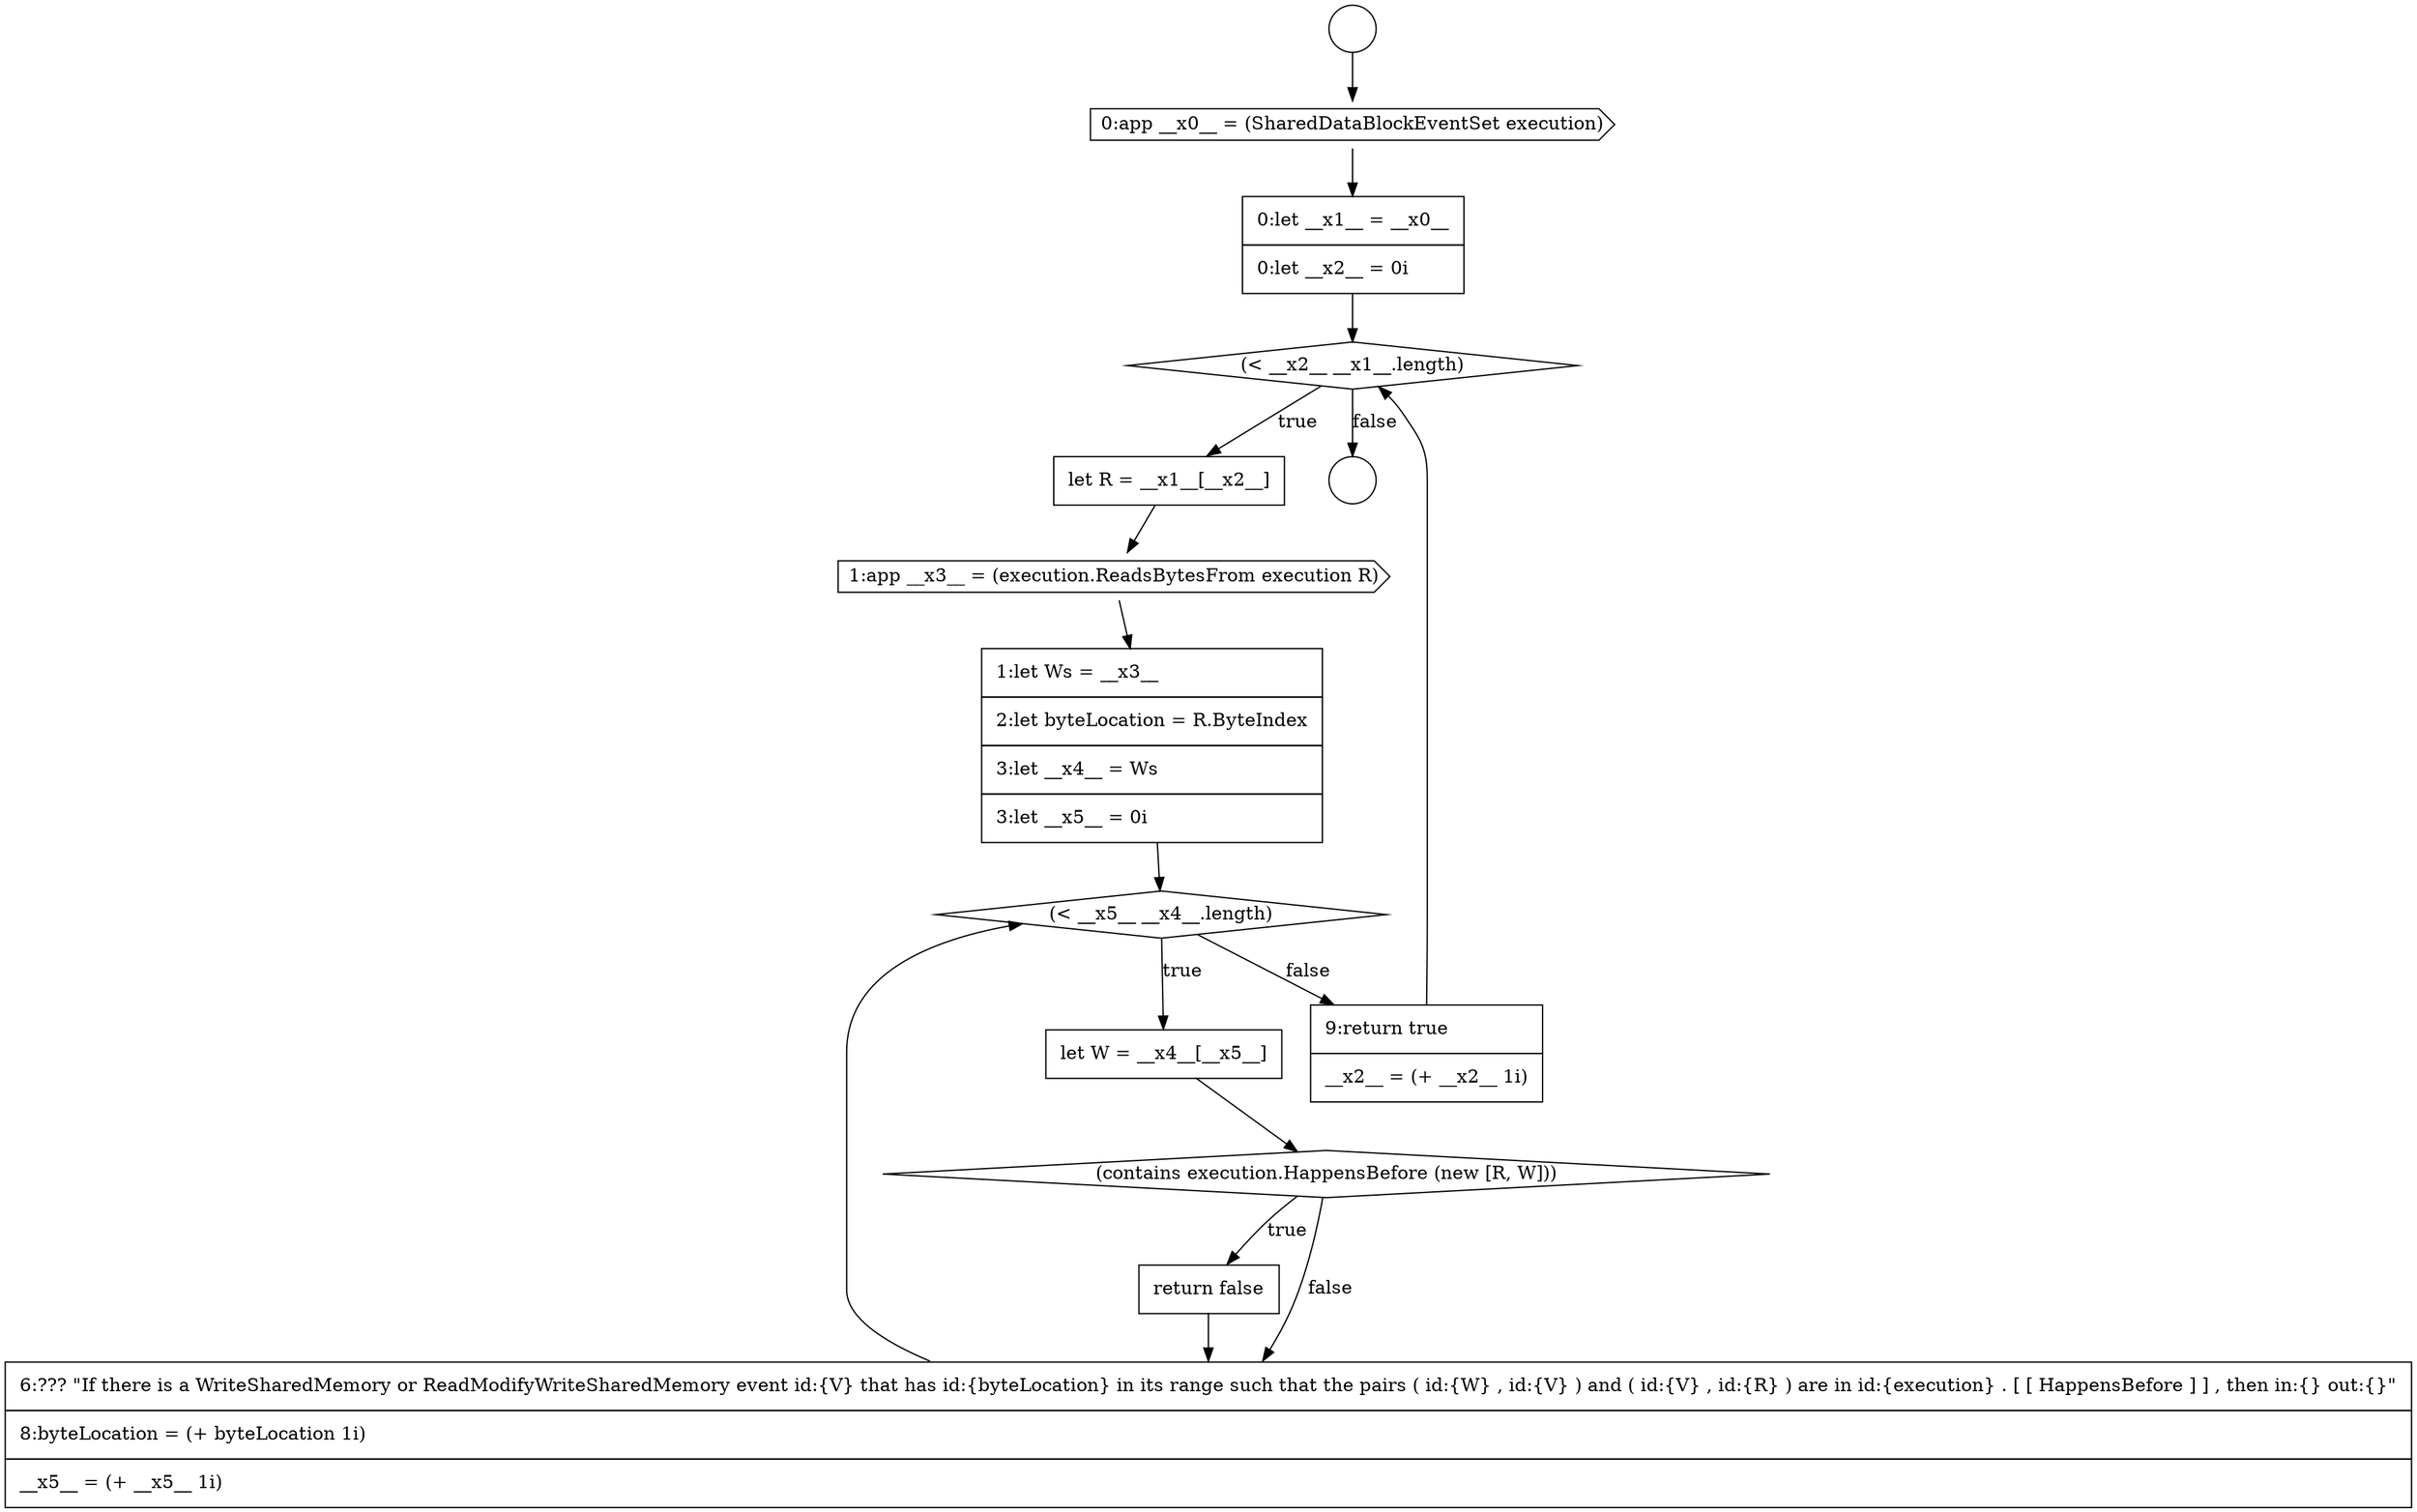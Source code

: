 digraph {
  node17856 [shape=diamond, label=<<font color="black">(&lt; __x2__ __x1__.length)</font>> color="black" fillcolor="white" style=filled]
  node17857 [shape=none, margin=0, label=<<font color="black">
    <table border="0" cellborder="1" cellspacing="0" cellpadding="10">
      <tr><td align="left">let R = __x1__[__x2__]</td></tr>
    </table>
  </font>> color="black" fillcolor="white" style=filled]
  node17862 [shape=diamond, label=<<font color="black">(contains execution.HappensBefore (new [R, W]))</font>> color="black" fillcolor="white" style=filled]
  node17859 [shape=none, margin=0, label=<<font color="black">
    <table border="0" cellborder="1" cellspacing="0" cellpadding="10">
      <tr><td align="left">1:let Ws = __x3__</td></tr>
      <tr><td align="left">2:let byteLocation = R.ByteIndex</td></tr>
      <tr><td align="left">3:let __x4__ = Ws</td></tr>
      <tr><td align="left">3:let __x5__ = 0i</td></tr>
    </table>
  </font>> color="black" fillcolor="white" style=filled]
  node17858 [shape=cds, label=<<font color="black">1:app __x3__ = (execution.ReadsBytesFrom execution R)</font>> color="black" fillcolor="white" style=filled]
  node17863 [shape=none, margin=0, label=<<font color="black">
    <table border="0" cellborder="1" cellspacing="0" cellpadding="10">
      <tr><td align="left">return false</td></tr>
    </table>
  </font>> color="black" fillcolor="white" style=filled]
  node17854 [shape=cds, label=<<font color="black">0:app __x0__ = (SharedDataBlockEventSet execution)</font>> color="black" fillcolor="white" style=filled]
  node17864 [shape=none, margin=0, label=<<font color="black">
    <table border="0" cellborder="1" cellspacing="0" cellpadding="10">
      <tr><td align="left">6:??? &quot;If there is a WriteSharedMemory or ReadModifyWriteSharedMemory event id:{V} that has id:{byteLocation} in its range such that the pairs ( id:{W} , id:{V} ) and ( id:{V} , id:{R} ) are in id:{execution} . [ [ HappensBefore ] ] , then in:{} out:{}&quot;</td></tr>
      <tr><td align="left">8:byteLocation = (+ byteLocation 1i)</td></tr>
      <tr><td align="left">__x5__ = (+ __x5__ 1i)</td></tr>
    </table>
  </font>> color="black" fillcolor="white" style=filled]
  node17853 [shape=circle label=" " color="black" fillcolor="white" style=filled]
  node17861 [shape=none, margin=0, label=<<font color="black">
    <table border="0" cellborder="1" cellspacing="0" cellpadding="10">
      <tr><td align="left">let W = __x4__[__x5__]</td></tr>
    </table>
  </font>> color="black" fillcolor="white" style=filled]
  node17852 [shape=circle label=" " color="black" fillcolor="white" style=filled]
  node17855 [shape=none, margin=0, label=<<font color="black">
    <table border="0" cellborder="1" cellspacing="0" cellpadding="10">
      <tr><td align="left">0:let __x1__ = __x0__</td></tr>
      <tr><td align="left">0:let __x2__ = 0i</td></tr>
    </table>
  </font>> color="black" fillcolor="white" style=filled]
  node17865 [shape=none, margin=0, label=<<font color="black">
    <table border="0" cellborder="1" cellspacing="0" cellpadding="10">
      <tr><td align="left">9:return true</td></tr>
      <tr><td align="left">__x2__ = (+ __x2__ 1i)</td></tr>
    </table>
  </font>> color="black" fillcolor="white" style=filled]
  node17860 [shape=diamond, label=<<font color="black">(&lt; __x5__ __x4__.length)</font>> color="black" fillcolor="white" style=filled]
  node17864 -> node17860 [ color="black"]
  node17857 -> node17858 [ color="black"]
  node17862 -> node17863 [label=<<font color="black">true</font>> color="black"]
  node17862 -> node17864 [label=<<font color="black">false</font>> color="black"]
  node17865 -> node17856 [ color="black"]
  node17854 -> node17855 [ color="black"]
  node17863 -> node17864 [ color="black"]
  node17852 -> node17854 [ color="black"]
  node17855 -> node17856 [ color="black"]
  node17858 -> node17859 [ color="black"]
  node17860 -> node17861 [label=<<font color="black">true</font>> color="black"]
  node17860 -> node17865 [label=<<font color="black">false</font>> color="black"]
  node17859 -> node17860 [ color="black"]
  node17856 -> node17857 [label=<<font color="black">true</font>> color="black"]
  node17856 -> node17853 [label=<<font color="black">false</font>> color="black"]
  node17861 -> node17862 [ color="black"]
}

